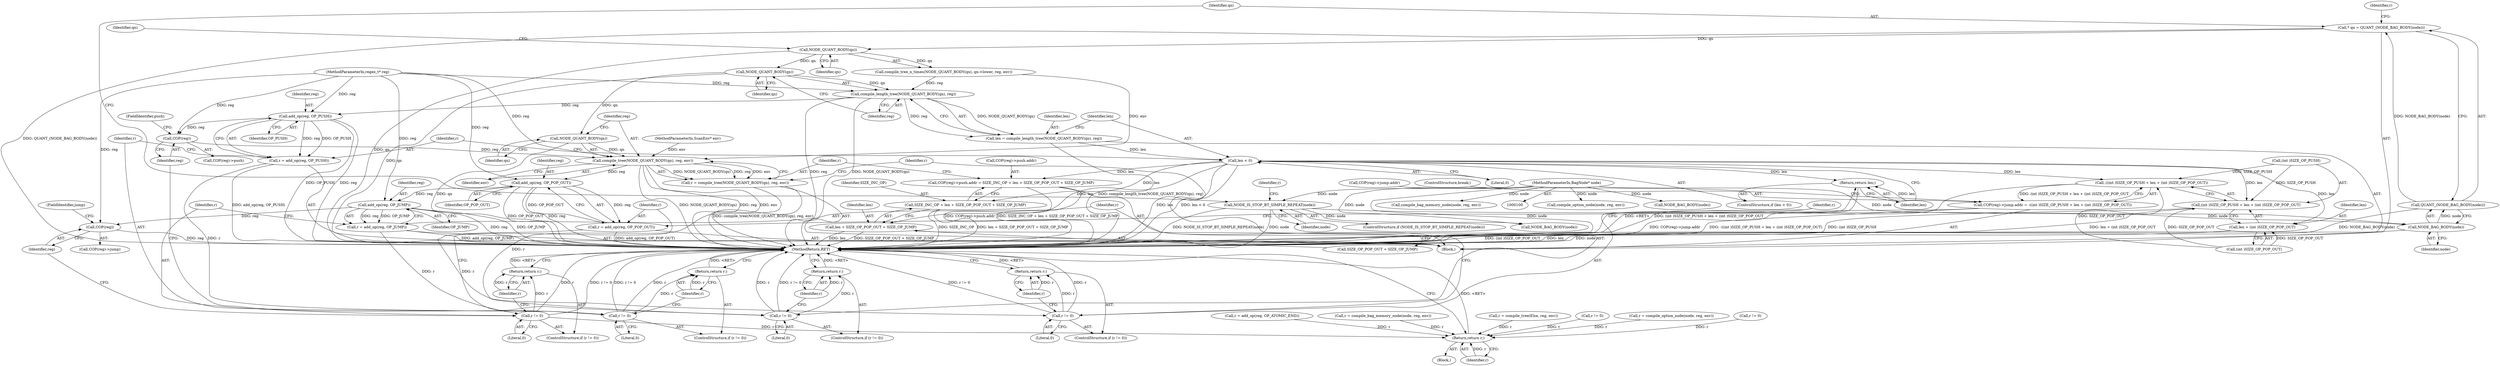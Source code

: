 digraph "0_oniguruma_c509265c5f6ae7264f7b8a8aae1cfa5fc59d108c@pointer" {
"1000158" [label="(Call,NODE_QUANT_BODY(qn))"];
"1000142" [label="(Call,NODE_QUANT_BODY(qn))"];
"1000134" [label="(Call,* qn = QUANT_(NODE_BAG_BODY(node)))"];
"1000136" [label="(Call,QUANT_(NODE_BAG_BODY(node)))"];
"1000137" [label="(Call,NODE_BAG_BODY(node))"];
"1000130" [label="(Call,NODE_IS_STOP_BT_SIMPLE_REPEAT(node))"];
"1000101" [label="(MethodParameterIn,BagNode* node)"];
"1000157" [label="(Call,compile_length_tree(NODE_QUANT_BODY(qn), reg))"];
"1000155" [label="(Call,len = compile_length_tree(NODE_QUANT_BODY(qn), reg))"];
"1000162" [label="(Call,len < 0)"];
"1000165" [label="(Return,return len;)"];
"1000178" [label="(Call,COP(reg)->push.addr = SIZE_INC_OP + len + SIZE_OP_POP_OUT + SIZE_OP_JUMP)"];
"1000185" [label="(Call,SIZE_INC_OP + len + SIZE_OP_POP_OUT + SIZE_OP_JUMP)"];
"1000187" [label="(Call,len + SIZE_OP_POP_OUT + SIZE_OP_JUMP)"];
"1000234" [label="(Call,-((int )SIZE_OP_PUSH + len + (int )SIZE_OP_POP_OUT))"];
"1000227" [label="(Call,COP(reg)->jump.addr = -((int )SIZE_OP_PUSH + len + (int )SIZE_OP_POP_OUT))"];
"1000235" [label="(Call,(int )SIZE_OP_PUSH + len + (int )SIZE_OP_POP_OUT)"];
"1000239" [label="(Call,len + (int )SIZE_OP_POP_OUT)"];
"1000169" [label="(Call,add_op(reg, OP_PUSH))"];
"1000167" [label="(Call,r = add_op(reg, OP_PUSH))"];
"1000173" [label="(Call,r != 0)"];
"1000176" [label="(Return,return r;)"];
"1000181" [label="(Call,COP(reg))"];
"1000194" [label="(Call,compile_tree(NODE_QUANT_BODY(qn), reg, env))"];
"1000192" [label="(Call,r = compile_tree(NODE_QUANT_BODY(qn), reg, env))"];
"1000200" [label="(Call,r != 0)"];
"1000203" [label="(Return,return r;)"];
"1000207" [label="(Call,add_op(reg, OP_POP_OUT))"];
"1000205" [label="(Call,r = add_op(reg, OP_POP_OUT))"];
"1000211" [label="(Call,r != 0)"];
"1000214" [label="(Return,return r;)"];
"1000218" [label="(Call,add_op(reg, OP_JUMP))"];
"1000216" [label="(Call,r = add_op(reg, OP_JUMP))"];
"1000222" [label="(Call,r != 0)"];
"1000225" [label="(Return,return r;)"];
"1000454" [label="(Return,return r;)"];
"1000230" [label="(Call,COP(reg))"];
"1000195" [label="(Call,NODE_QUANT_BODY(qn))"];
"1000175" [label="(Literal,0)"];
"1000195" [label="(Call,NODE_QUANT_BODY(qn))"];
"1000228" [label="(Call,COP(reg)->jump.addr)"];
"1000180" [label="(Call,COP(reg)->push)"];
"1000142" [label="(Call,NODE_QUANT_BODY(qn))"];
"1000140" [label="(Identifier,r)"];
"1000235" [label="(Call,(int )SIZE_OP_PUSH + len + (int )SIZE_OP_POP_OUT)"];
"1000103" [label="(MethodParameterIn,ScanEnv* env)"];
"1000123" [label="(Call,compile_option_node(node, reg, env))"];
"1000155" [label="(Call,len = compile_length_tree(NODE_QUANT_BODY(qn), reg))"];
"1000456" [label="(MethodReturn,RET)"];
"1000447" [label="(Call,r = compile_tree(Else, reg, env))"];
"1000177" [label="(Identifier,r)"];
"1000411" [label="(Call,r != 0)"];
"1000192" [label="(Call,r = compile_tree(NODE_QUANT_BODY(qn), reg, env))"];
"1000216" [label="(Call,r = add_op(reg, OP_JUMP))"];
"1000239" [label="(Call,len + (int )SIZE_OP_POP_OUT)"];
"1000169" [label="(Call,add_op(reg, OP_PUSH))"];
"1000198" [label="(Identifier,env)"];
"1000145" [label="(Identifier,qn)"];
"1000104" [label="(Block,)"];
"1000193" [label="(Identifier,r)"];
"1000189" [label="(Call,SIZE_OP_POP_OUT + SIZE_OP_JUMP)"];
"1000241" [label="(Call,(int )SIZE_OP_POP_OUT)"];
"1000212" [label="(Identifier,r)"];
"1000236" [label="(Call,(int )SIZE_OP_PUSH)"];
"1000217" [label="(Identifier,r)"];
"1000166" [label="(Identifier,len)"];
"1000181" [label="(Call,COP(reg))"];
"1000455" [label="(Identifier,r)"];
"1000121" [label="(Call,r = compile_option_node(node, reg, env))"];
"1000182" [label="(Identifier,reg)"];
"1000194" [label="(Call,compile_tree(NODE_QUANT_BODY(qn), reg, env))"];
"1000213" [label="(Literal,0)"];
"1000210" [label="(ControlStructure,if (r != 0))"];
"1000226" [label="(Identifier,r)"];
"1000101" [label="(MethodParameterIn,BagNode* node)"];
"1000141" [label="(Call,compile_tree_n_times(NODE_QUANT_BODY(qn), qn->lower, reg, env))"];
"1000162" [label="(Call,len < 0)"];
"1000183" [label="(FieldIdentifier,push)"];
"1000156" [label="(Identifier,len)"];
"1000163" [label="(Identifier,len)"];
"1000203" [label="(Return,return r;)"];
"1000135" [label="(Identifier,qn)"];
"1000129" [label="(ControlStructure,if (NODE_IS_STOP_BT_SIMPLE_REPEAT(node)))"];
"1000284" [label="(Call,NODE_BAG_BODY(node))"];
"1000176" [label="(Return,return r;)"];
"1000219" [label="(Identifier,reg)"];
"1000232" [label="(FieldIdentifier,jump)"];
"1000209" [label="(Identifier,OP_POP_OUT)"];
"1000275" [label="(ControlStructure,break;)"];
"1000240" [label="(Identifier,len)"];
"1000185" [label="(Call,SIZE_INC_OP + len + SIZE_OP_POP_OUT + SIZE_OP_JUMP)"];
"1000222" [label="(Call,r != 0)"];
"1000260" [label="(Call,NODE_BAG_BODY(node))"];
"1000229" [label="(Call,COP(reg)->jump)"];
"1000134" [label="(Call,* qn = QUANT_(NODE_BAG_BODY(node)))"];
"1000220" [label="(Identifier,OP_JUMP)"];
"1000207" [label="(Call,add_op(reg, OP_POP_OUT))"];
"1000199" [label="(ControlStructure,if (r != 0))"];
"1000132" [label="(Block,)"];
"1000158" [label="(Call,NODE_QUANT_BODY(qn))"];
"1000214" [label="(Return,return r;)"];
"1000137" [label="(Call,NODE_BAG_BODY(node))"];
"1000204" [label="(Identifier,r)"];
"1000234" [label="(Call,-((int )SIZE_OP_PUSH + len + (int )SIZE_OP_POP_OUT))"];
"1000171" [label="(Identifier,OP_PUSH)"];
"1000188" [label="(Identifier,len)"];
"1000143" [label="(Identifier,qn)"];
"1000138" [label="(Identifier,node)"];
"1000173" [label="(Call,r != 0)"];
"1000170" [label="(Identifier,reg)"];
"1000395" [label="(Call,r != 0)"];
"1000270" [label="(Call,r = add_op(reg, OP_ATOMIC_END))"];
"1000223" [label="(Identifier,r)"];
"1000113" [label="(Call,r = compile_bag_memory_node(node, reg, env))"];
"1000206" [label="(Identifier,r)"];
"1000164" [label="(Literal,0)"];
"1000165" [label="(Return,return len;)"];
"1000202" [label="(Literal,0)"];
"1000197" [label="(Identifier,reg)"];
"1000211" [label="(Call,r != 0)"];
"1000187" [label="(Call,len + SIZE_OP_POP_OUT + SIZE_OP_JUMP)"];
"1000196" [label="(Identifier,qn)"];
"1000102" [label="(MethodParameterIn,regex_t* reg)"];
"1000225" [label="(Return,return r;)"];
"1000231" [label="(Identifier,reg)"];
"1000167" [label="(Call,r = add_op(reg, OP_PUSH))"];
"1000454" [label="(Return,return r;)"];
"1000157" [label="(Call,compile_length_tree(NODE_QUANT_BODY(qn), reg))"];
"1000200" [label="(Call,r != 0)"];
"1000168" [label="(Identifier,r)"];
"1000115" [label="(Call,compile_bag_memory_node(node, reg, env))"];
"1000227" [label="(Call,COP(reg)->jump.addr = -((int )SIZE_OP_PUSH + len + (int )SIZE_OP_POP_OUT))"];
"1000186" [label="(Identifier,SIZE_INC_OP)"];
"1000136" [label="(Call,QUANT_(NODE_BAG_BODY(node)))"];
"1000161" [label="(ControlStructure,if (len < 0))"];
"1000160" [label="(Identifier,reg)"];
"1000174" [label="(Identifier,r)"];
"1000131" [label="(Identifier,node)"];
"1000230" [label="(Call,COP(reg))"];
"1000221" [label="(ControlStructure,if (r != 0))"];
"1000178" [label="(Call,COP(reg)->push.addr = SIZE_INC_OP + len + SIZE_OP_POP_OUT + SIZE_OP_JUMP)"];
"1000201" [label="(Identifier,r)"];
"1000247" [label="(Identifier,r)"];
"1000224" [label="(Literal,0)"];
"1000130" [label="(Call,NODE_IS_STOP_BT_SIMPLE_REPEAT(node))"];
"1000159" [label="(Identifier,qn)"];
"1000208" [label="(Identifier,reg)"];
"1000218" [label="(Call,add_op(reg, OP_JUMP))"];
"1000179" [label="(Call,COP(reg)->push.addr)"];
"1000205" [label="(Call,r = add_op(reg, OP_POP_OUT))"];
"1000172" [label="(ControlStructure,if (r != 0))"];
"1000215" [label="(Identifier,r)"];
"1000158" -> "1000157"  [label="AST: "];
"1000158" -> "1000159"  [label="CFG: "];
"1000159" -> "1000158"  [label="AST: "];
"1000160" -> "1000158"  [label="CFG: "];
"1000158" -> "1000456"  [label="DDG: qn"];
"1000158" -> "1000157"  [label="DDG: qn"];
"1000142" -> "1000158"  [label="DDG: qn"];
"1000158" -> "1000195"  [label="DDG: qn"];
"1000142" -> "1000141"  [label="AST: "];
"1000142" -> "1000143"  [label="CFG: "];
"1000143" -> "1000142"  [label="AST: "];
"1000145" -> "1000142"  [label="CFG: "];
"1000142" -> "1000456"  [label="DDG: qn"];
"1000142" -> "1000141"  [label="DDG: qn"];
"1000134" -> "1000142"  [label="DDG: qn"];
"1000134" -> "1000132"  [label="AST: "];
"1000134" -> "1000136"  [label="CFG: "];
"1000135" -> "1000134"  [label="AST: "];
"1000136" -> "1000134"  [label="AST: "];
"1000140" -> "1000134"  [label="CFG: "];
"1000134" -> "1000456"  [label="DDG: QUANT_(NODE_BAG_BODY(node))"];
"1000136" -> "1000134"  [label="DDG: NODE_BAG_BODY(node)"];
"1000136" -> "1000137"  [label="CFG: "];
"1000137" -> "1000136"  [label="AST: "];
"1000136" -> "1000456"  [label="DDG: NODE_BAG_BODY(node)"];
"1000137" -> "1000136"  [label="DDG: node"];
"1000137" -> "1000138"  [label="CFG: "];
"1000138" -> "1000137"  [label="AST: "];
"1000137" -> "1000456"  [label="DDG: node"];
"1000130" -> "1000137"  [label="DDG: node"];
"1000101" -> "1000137"  [label="DDG: node"];
"1000130" -> "1000129"  [label="AST: "];
"1000130" -> "1000131"  [label="CFG: "];
"1000131" -> "1000130"  [label="AST: "];
"1000135" -> "1000130"  [label="CFG: "];
"1000247" -> "1000130"  [label="CFG: "];
"1000130" -> "1000456"  [label="DDG: NODE_IS_STOP_BT_SIMPLE_REPEAT(node)"];
"1000130" -> "1000456"  [label="DDG: node"];
"1000101" -> "1000130"  [label="DDG: node"];
"1000130" -> "1000260"  [label="DDG: node"];
"1000101" -> "1000100"  [label="AST: "];
"1000101" -> "1000456"  [label="DDG: node"];
"1000101" -> "1000115"  [label="DDG: node"];
"1000101" -> "1000123"  [label="DDG: node"];
"1000101" -> "1000260"  [label="DDG: node"];
"1000101" -> "1000284"  [label="DDG: node"];
"1000157" -> "1000155"  [label="AST: "];
"1000157" -> "1000160"  [label="CFG: "];
"1000160" -> "1000157"  [label="AST: "];
"1000155" -> "1000157"  [label="CFG: "];
"1000157" -> "1000456"  [label="DDG: reg"];
"1000157" -> "1000456"  [label="DDG: NODE_QUANT_BODY(qn)"];
"1000157" -> "1000155"  [label="DDG: NODE_QUANT_BODY(qn)"];
"1000157" -> "1000155"  [label="DDG: reg"];
"1000141" -> "1000157"  [label="DDG: reg"];
"1000102" -> "1000157"  [label="DDG: reg"];
"1000157" -> "1000169"  [label="DDG: reg"];
"1000155" -> "1000132"  [label="AST: "];
"1000156" -> "1000155"  [label="AST: "];
"1000163" -> "1000155"  [label="CFG: "];
"1000155" -> "1000456"  [label="DDG: compile_length_tree(NODE_QUANT_BODY(qn), reg)"];
"1000155" -> "1000162"  [label="DDG: len"];
"1000162" -> "1000161"  [label="AST: "];
"1000162" -> "1000164"  [label="CFG: "];
"1000163" -> "1000162"  [label="AST: "];
"1000164" -> "1000162"  [label="AST: "];
"1000166" -> "1000162"  [label="CFG: "];
"1000168" -> "1000162"  [label="CFG: "];
"1000162" -> "1000456"  [label="DDG: len"];
"1000162" -> "1000456"  [label="DDG: len < 0"];
"1000162" -> "1000165"  [label="DDG: len"];
"1000162" -> "1000178"  [label="DDG: len"];
"1000162" -> "1000185"  [label="DDG: len"];
"1000162" -> "1000187"  [label="DDG: len"];
"1000162" -> "1000234"  [label="DDG: len"];
"1000162" -> "1000235"  [label="DDG: len"];
"1000162" -> "1000239"  [label="DDG: len"];
"1000165" -> "1000161"  [label="AST: "];
"1000165" -> "1000166"  [label="CFG: "];
"1000166" -> "1000165"  [label="AST: "];
"1000456" -> "1000165"  [label="CFG: "];
"1000165" -> "1000456"  [label="DDG: <RET>"];
"1000166" -> "1000165"  [label="DDG: len"];
"1000178" -> "1000132"  [label="AST: "];
"1000178" -> "1000185"  [label="CFG: "];
"1000179" -> "1000178"  [label="AST: "];
"1000185" -> "1000178"  [label="AST: "];
"1000193" -> "1000178"  [label="CFG: "];
"1000178" -> "1000456"  [label="DDG: SIZE_INC_OP + len + SIZE_OP_POP_OUT + SIZE_OP_JUMP"];
"1000178" -> "1000456"  [label="DDG: COP(reg)->push.addr"];
"1000185" -> "1000187"  [label="CFG: "];
"1000186" -> "1000185"  [label="AST: "];
"1000187" -> "1000185"  [label="AST: "];
"1000185" -> "1000456"  [label="DDG: SIZE_INC_OP"];
"1000185" -> "1000456"  [label="DDG: len + SIZE_OP_POP_OUT + SIZE_OP_JUMP"];
"1000187" -> "1000189"  [label="CFG: "];
"1000188" -> "1000187"  [label="AST: "];
"1000189" -> "1000187"  [label="AST: "];
"1000187" -> "1000456"  [label="DDG: len"];
"1000187" -> "1000456"  [label="DDG: SIZE_OP_POP_OUT + SIZE_OP_JUMP"];
"1000234" -> "1000227"  [label="AST: "];
"1000234" -> "1000235"  [label="CFG: "];
"1000235" -> "1000234"  [label="AST: "];
"1000227" -> "1000234"  [label="CFG: "];
"1000234" -> "1000456"  [label="DDG: (int )SIZE_OP_PUSH + len + (int )SIZE_OP_POP_OUT"];
"1000234" -> "1000227"  [label="DDG: (int )SIZE_OP_PUSH + len + (int )SIZE_OP_POP_OUT"];
"1000236" -> "1000234"  [label="DDG: SIZE_OP_PUSH"];
"1000241" -> "1000234"  [label="DDG: SIZE_OP_POP_OUT"];
"1000227" -> "1000132"  [label="AST: "];
"1000228" -> "1000227"  [label="AST: "];
"1000275" -> "1000227"  [label="CFG: "];
"1000227" -> "1000456"  [label="DDG: COP(reg)->jump.addr"];
"1000227" -> "1000456"  [label="DDG: -((int )SIZE_OP_PUSH + len + (int )SIZE_OP_POP_OUT)"];
"1000235" -> "1000239"  [label="CFG: "];
"1000236" -> "1000235"  [label="AST: "];
"1000239" -> "1000235"  [label="AST: "];
"1000235" -> "1000456"  [label="DDG: (int )SIZE_OP_PUSH"];
"1000235" -> "1000456"  [label="DDG: len + (int )SIZE_OP_POP_OUT"];
"1000236" -> "1000235"  [label="DDG: SIZE_OP_PUSH"];
"1000241" -> "1000235"  [label="DDG: SIZE_OP_POP_OUT"];
"1000239" -> "1000241"  [label="CFG: "];
"1000240" -> "1000239"  [label="AST: "];
"1000241" -> "1000239"  [label="AST: "];
"1000239" -> "1000456"  [label="DDG: len"];
"1000239" -> "1000456"  [label="DDG: (int )SIZE_OP_POP_OUT"];
"1000241" -> "1000239"  [label="DDG: SIZE_OP_POP_OUT"];
"1000169" -> "1000167"  [label="AST: "];
"1000169" -> "1000171"  [label="CFG: "];
"1000170" -> "1000169"  [label="AST: "];
"1000171" -> "1000169"  [label="AST: "];
"1000167" -> "1000169"  [label="CFG: "];
"1000169" -> "1000456"  [label="DDG: OP_PUSH"];
"1000169" -> "1000456"  [label="DDG: reg"];
"1000169" -> "1000167"  [label="DDG: reg"];
"1000169" -> "1000167"  [label="DDG: OP_PUSH"];
"1000102" -> "1000169"  [label="DDG: reg"];
"1000169" -> "1000181"  [label="DDG: reg"];
"1000167" -> "1000132"  [label="AST: "];
"1000168" -> "1000167"  [label="AST: "];
"1000174" -> "1000167"  [label="CFG: "];
"1000167" -> "1000456"  [label="DDG: add_op(reg, OP_PUSH)"];
"1000167" -> "1000173"  [label="DDG: r"];
"1000173" -> "1000172"  [label="AST: "];
"1000173" -> "1000175"  [label="CFG: "];
"1000174" -> "1000173"  [label="AST: "];
"1000175" -> "1000173"  [label="AST: "];
"1000177" -> "1000173"  [label="CFG: "];
"1000182" -> "1000173"  [label="CFG: "];
"1000173" -> "1000456"  [label="DDG: r != 0"];
"1000173" -> "1000456"  [label="DDG: r"];
"1000173" -> "1000176"  [label="DDG: r"];
"1000176" -> "1000172"  [label="AST: "];
"1000176" -> "1000177"  [label="CFG: "];
"1000177" -> "1000176"  [label="AST: "];
"1000456" -> "1000176"  [label="CFG: "];
"1000176" -> "1000456"  [label="DDG: <RET>"];
"1000177" -> "1000176"  [label="DDG: r"];
"1000181" -> "1000180"  [label="AST: "];
"1000181" -> "1000182"  [label="CFG: "];
"1000182" -> "1000181"  [label="AST: "];
"1000183" -> "1000181"  [label="CFG: "];
"1000102" -> "1000181"  [label="DDG: reg"];
"1000181" -> "1000194"  [label="DDG: reg"];
"1000194" -> "1000192"  [label="AST: "];
"1000194" -> "1000198"  [label="CFG: "];
"1000195" -> "1000194"  [label="AST: "];
"1000197" -> "1000194"  [label="AST: "];
"1000198" -> "1000194"  [label="AST: "];
"1000192" -> "1000194"  [label="CFG: "];
"1000194" -> "1000456"  [label="DDG: NODE_QUANT_BODY(qn)"];
"1000194" -> "1000456"  [label="DDG: reg"];
"1000194" -> "1000456"  [label="DDG: env"];
"1000194" -> "1000192"  [label="DDG: NODE_QUANT_BODY(qn)"];
"1000194" -> "1000192"  [label="DDG: reg"];
"1000194" -> "1000192"  [label="DDG: env"];
"1000195" -> "1000194"  [label="DDG: qn"];
"1000102" -> "1000194"  [label="DDG: reg"];
"1000141" -> "1000194"  [label="DDG: env"];
"1000103" -> "1000194"  [label="DDG: env"];
"1000194" -> "1000207"  [label="DDG: reg"];
"1000192" -> "1000132"  [label="AST: "];
"1000193" -> "1000192"  [label="AST: "];
"1000201" -> "1000192"  [label="CFG: "];
"1000192" -> "1000456"  [label="DDG: compile_tree(NODE_QUANT_BODY(qn), reg, env)"];
"1000192" -> "1000200"  [label="DDG: r"];
"1000200" -> "1000199"  [label="AST: "];
"1000200" -> "1000202"  [label="CFG: "];
"1000201" -> "1000200"  [label="AST: "];
"1000202" -> "1000200"  [label="AST: "];
"1000204" -> "1000200"  [label="CFG: "];
"1000206" -> "1000200"  [label="CFG: "];
"1000200" -> "1000456"  [label="DDG: r"];
"1000200" -> "1000456"  [label="DDG: r != 0"];
"1000200" -> "1000203"  [label="DDG: r"];
"1000203" -> "1000199"  [label="AST: "];
"1000203" -> "1000204"  [label="CFG: "];
"1000204" -> "1000203"  [label="AST: "];
"1000456" -> "1000203"  [label="CFG: "];
"1000203" -> "1000456"  [label="DDG: <RET>"];
"1000204" -> "1000203"  [label="DDG: r"];
"1000207" -> "1000205"  [label="AST: "];
"1000207" -> "1000209"  [label="CFG: "];
"1000208" -> "1000207"  [label="AST: "];
"1000209" -> "1000207"  [label="AST: "];
"1000205" -> "1000207"  [label="CFG: "];
"1000207" -> "1000456"  [label="DDG: OP_POP_OUT"];
"1000207" -> "1000456"  [label="DDG: reg"];
"1000207" -> "1000205"  [label="DDG: reg"];
"1000207" -> "1000205"  [label="DDG: OP_POP_OUT"];
"1000102" -> "1000207"  [label="DDG: reg"];
"1000207" -> "1000218"  [label="DDG: reg"];
"1000205" -> "1000132"  [label="AST: "];
"1000206" -> "1000205"  [label="AST: "];
"1000212" -> "1000205"  [label="CFG: "];
"1000205" -> "1000456"  [label="DDG: add_op(reg, OP_POP_OUT)"];
"1000205" -> "1000211"  [label="DDG: r"];
"1000211" -> "1000210"  [label="AST: "];
"1000211" -> "1000213"  [label="CFG: "];
"1000212" -> "1000211"  [label="AST: "];
"1000213" -> "1000211"  [label="AST: "];
"1000215" -> "1000211"  [label="CFG: "];
"1000217" -> "1000211"  [label="CFG: "];
"1000211" -> "1000456"  [label="DDG: r"];
"1000211" -> "1000456"  [label="DDG: r != 0"];
"1000211" -> "1000214"  [label="DDG: r"];
"1000214" -> "1000210"  [label="AST: "];
"1000214" -> "1000215"  [label="CFG: "];
"1000215" -> "1000214"  [label="AST: "];
"1000456" -> "1000214"  [label="CFG: "];
"1000214" -> "1000456"  [label="DDG: <RET>"];
"1000215" -> "1000214"  [label="DDG: r"];
"1000218" -> "1000216"  [label="AST: "];
"1000218" -> "1000220"  [label="CFG: "];
"1000219" -> "1000218"  [label="AST: "];
"1000220" -> "1000218"  [label="AST: "];
"1000216" -> "1000218"  [label="CFG: "];
"1000218" -> "1000456"  [label="DDG: reg"];
"1000218" -> "1000456"  [label="DDG: OP_JUMP"];
"1000218" -> "1000216"  [label="DDG: reg"];
"1000218" -> "1000216"  [label="DDG: OP_JUMP"];
"1000102" -> "1000218"  [label="DDG: reg"];
"1000218" -> "1000230"  [label="DDG: reg"];
"1000216" -> "1000132"  [label="AST: "];
"1000217" -> "1000216"  [label="AST: "];
"1000223" -> "1000216"  [label="CFG: "];
"1000216" -> "1000456"  [label="DDG: add_op(reg, OP_JUMP)"];
"1000216" -> "1000222"  [label="DDG: r"];
"1000222" -> "1000221"  [label="AST: "];
"1000222" -> "1000224"  [label="CFG: "];
"1000223" -> "1000222"  [label="AST: "];
"1000224" -> "1000222"  [label="AST: "];
"1000226" -> "1000222"  [label="CFG: "];
"1000231" -> "1000222"  [label="CFG: "];
"1000222" -> "1000456"  [label="DDG: r"];
"1000222" -> "1000456"  [label="DDG: r != 0"];
"1000222" -> "1000225"  [label="DDG: r"];
"1000222" -> "1000454"  [label="DDG: r"];
"1000225" -> "1000221"  [label="AST: "];
"1000225" -> "1000226"  [label="CFG: "];
"1000226" -> "1000225"  [label="AST: "];
"1000456" -> "1000225"  [label="CFG: "];
"1000225" -> "1000456"  [label="DDG: <RET>"];
"1000226" -> "1000225"  [label="DDG: r"];
"1000454" -> "1000104"  [label="AST: "];
"1000454" -> "1000455"  [label="CFG: "];
"1000455" -> "1000454"  [label="AST: "];
"1000456" -> "1000454"  [label="CFG: "];
"1000454" -> "1000456"  [label="DDG: <RET>"];
"1000455" -> "1000454"  [label="DDG: r"];
"1000395" -> "1000454"  [label="DDG: r"];
"1000411" -> "1000454"  [label="DDG: r"];
"1000113" -> "1000454"  [label="DDG: r"];
"1000121" -> "1000454"  [label="DDG: r"];
"1000447" -> "1000454"  [label="DDG: r"];
"1000270" -> "1000454"  [label="DDG: r"];
"1000230" -> "1000229"  [label="AST: "];
"1000230" -> "1000231"  [label="CFG: "];
"1000231" -> "1000230"  [label="AST: "];
"1000232" -> "1000230"  [label="CFG: "];
"1000230" -> "1000456"  [label="DDG: reg"];
"1000102" -> "1000230"  [label="DDG: reg"];
"1000195" -> "1000196"  [label="CFG: "];
"1000196" -> "1000195"  [label="AST: "];
"1000197" -> "1000195"  [label="CFG: "];
"1000195" -> "1000456"  [label="DDG: qn"];
}
